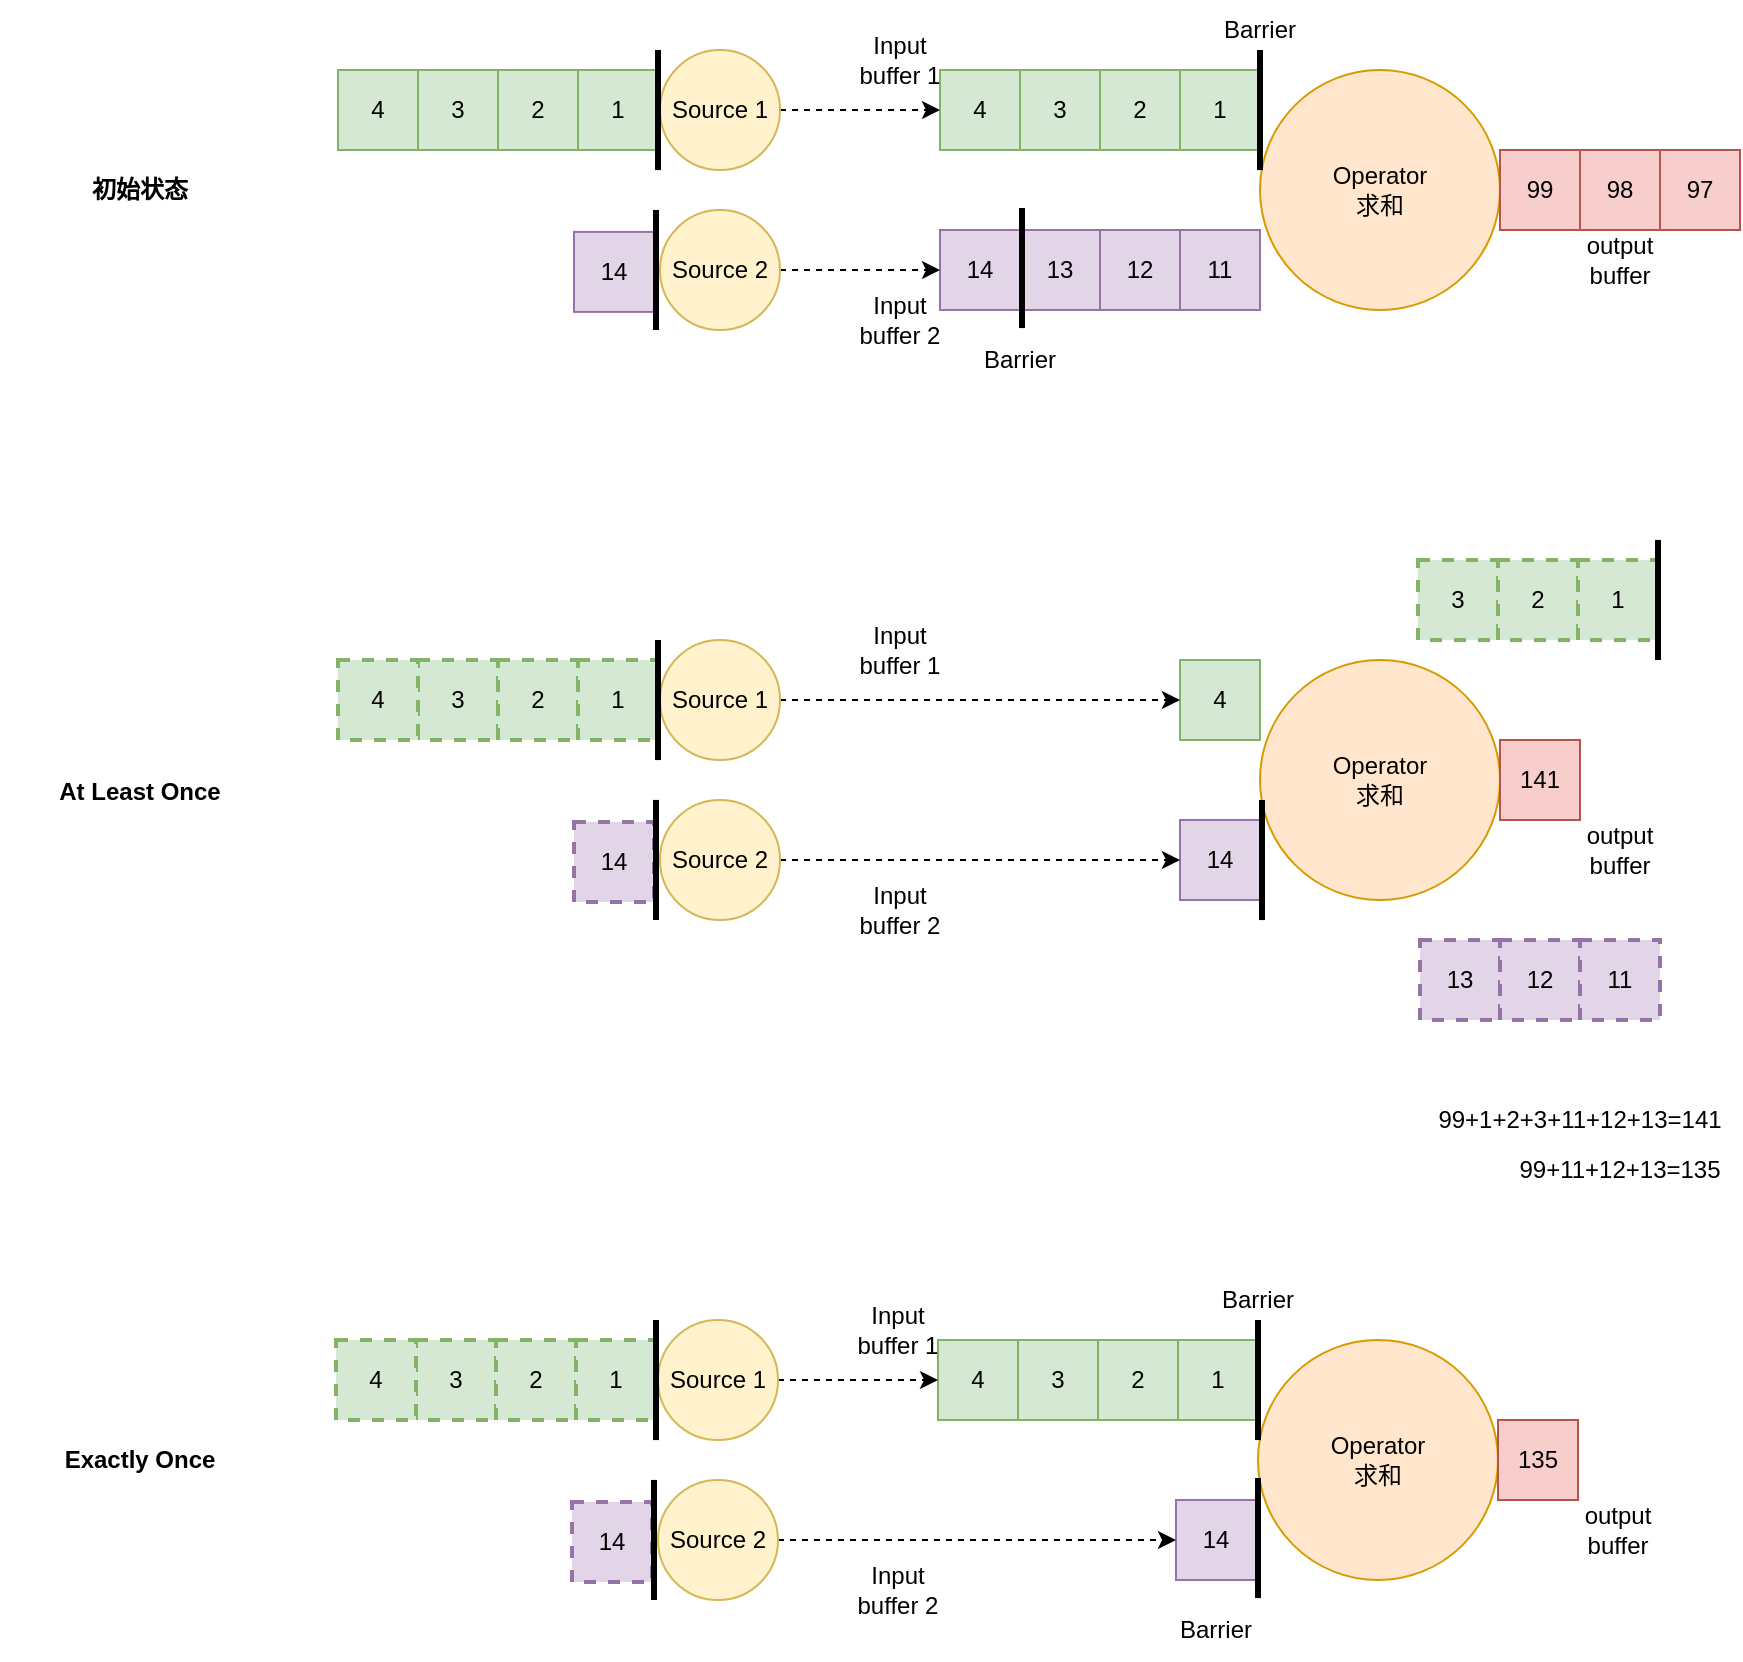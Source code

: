 <mxfile version="16.2.6" type="github">
  <diagram id="EfMLN7ML_alIv2Zv0I-k" name="Page-1">
    <mxGraphModel dx="2833" dy="809" grid="1" gridSize="10" guides="1" tooltips="1" connect="1" arrows="1" fold="1" page="1" pageScale="1" pageWidth="1600" pageHeight="900" background="#FFFFFF" math="0" shadow="0">
      <root>
        <mxCell id="0" />
        <mxCell id="1" parent="0" />
        <mxCell id="dbELcTdfXeRmgaN0v7CK-1" value="&lt;div&gt;Operator&lt;br&gt;&lt;/div&gt;求和" style="ellipse;whiteSpace=wrap;html=1;aspect=fixed;fillColor=#ffe6cc;strokeColor=#d79b00;" parent="1" vertex="1">
          <mxGeometry x="400" y="280" width="120" height="120" as="geometry" />
        </mxCell>
        <mxCell id="dbELcTdfXeRmgaN0v7CK-2" value="3" style="rounded=0;whiteSpace=wrap;html=1;fillColor=#d5e8d4;strokeColor=#82b366;" parent="1" vertex="1">
          <mxGeometry x="280" y="280" width="40" height="40" as="geometry" />
        </mxCell>
        <mxCell id="dbELcTdfXeRmgaN0v7CK-3" value="2" style="rounded=0;whiteSpace=wrap;html=1;fillColor=#d5e8d4;strokeColor=#82b366;" parent="1" vertex="1">
          <mxGeometry x="320" y="280" width="40" height="40" as="geometry" />
        </mxCell>
        <mxCell id="dbELcTdfXeRmgaN0v7CK-4" value="1" style="rounded=0;whiteSpace=wrap;html=1;fillColor=#d5e8d4;strokeColor=#82b366;" parent="1" vertex="1">
          <mxGeometry x="360" y="280" width="40" height="40" as="geometry" />
        </mxCell>
        <mxCell id="dbELcTdfXeRmgaN0v7CK-5" value="4" style="rounded=0;whiteSpace=wrap;html=1;fillColor=#d5e8d4;strokeColor=#82b366;" parent="1" vertex="1">
          <mxGeometry x="240" y="280" width="40" height="40" as="geometry" />
        </mxCell>
        <mxCell id="dbELcTdfXeRmgaN0v7CK-6" value="13" style="rounded=0;whiteSpace=wrap;html=1;fillColor=#e1d5e7;strokeColor=#9673a6;" parent="1" vertex="1">
          <mxGeometry x="280" y="360" width="40" height="40" as="geometry" />
        </mxCell>
        <mxCell id="dbELcTdfXeRmgaN0v7CK-7" value="12" style="rounded=0;whiteSpace=wrap;html=1;fillColor=#e1d5e7;strokeColor=#9673a6;" parent="1" vertex="1">
          <mxGeometry x="320" y="360" width="40" height="40" as="geometry" />
        </mxCell>
        <mxCell id="dbELcTdfXeRmgaN0v7CK-8" value="11" style="rounded=0;whiteSpace=wrap;html=1;fillColor=#e1d5e7;strokeColor=#9673a6;" parent="1" vertex="1">
          <mxGeometry x="360" y="360" width="40" height="40" as="geometry" />
        </mxCell>
        <mxCell id="dbELcTdfXeRmgaN0v7CK-9" value="14" style="rounded=0;whiteSpace=wrap;html=1;fillColor=#e1d5e7;strokeColor=#9673a6;" parent="1" vertex="1">
          <mxGeometry x="240" y="360" width="40" height="40" as="geometry" />
        </mxCell>
        <mxCell id="dbELcTdfXeRmgaN0v7CK-10" value="" style="endArrow=none;html=1;rounded=0;strokeWidth=3;exitX=0;exitY=0.417;exitDx=0;exitDy=0;exitPerimeter=0;" parent="1" source="dbELcTdfXeRmgaN0v7CK-1" edge="1">
          <mxGeometry width="50" height="50" relative="1" as="geometry">
            <mxPoint x="360" y="330" as="sourcePoint" />
            <mxPoint x="400" y="270" as="targetPoint" />
          </mxGeometry>
        </mxCell>
        <mxCell id="dbELcTdfXeRmgaN0v7CK-11" value="" style="endArrow=none;html=1;rounded=0;strokeWidth=3;exitX=0;exitY=0.417;exitDx=0;exitDy=0;exitPerimeter=0;" parent="1" edge="1">
          <mxGeometry width="50" height="50" relative="1" as="geometry">
            <mxPoint x="281" y="409.04" as="sourcePoint" />
            <mxPoint x="281" y="349" as="targetPoint" />
          </mxGeometry>
        </mxCell>
        <mxCell id="dbELcTdfXeRmgaN0v7CK-12" value="Barrier" style="text;html=1;strokeColor=none;fillColor=none;align=center;verticalAlign=middle;whiteSpace=wrap;rounded=0;" parent="1" vertex="1">
          <mxGeometry x="370" y="245" width="60" height="30" as="geometry" />
        </mxCell>
        <mxCell id="dbELcTdfXeRmgaN0v7CK-13" value="Barrier" style="text;html=1;strokeColor=none;fillColor=none;align=center;verticalAlign=middle;whiteSpace=wrap;rounded=0;" parent="1" vertex="1">
          <mxGeometry x="250" y="410" width="60" height="30" as="geometry" />
        </mxCell>
        <mxCell id="dbELcTdfXeRmgaN0v7CK-14" value="98" style="rounded=0;whiteSpace=wrap;html=1;fillColor=#f8cecc;strokeColor=#b85450;" parent="1" vertex="1">
          <mxGeometry x="560" y="320" width="40" height="40" as="geometry" />
        </mxCell>
        <mxCell id="dbELcTdfXeRmgaN0v7CK-15" value="97" style="rounded=0;whiteSpace=wrap;html=1;fillColor=#f8cecc;strokeColor=#b85450;" parent="1" vertex="1">
          <mxGeometry x="600" y="320" width="40" height="40" as="geometry" />
        </mxCell>
        <mxCell id="dbELcTdfXeRmgaN0v7CK-16" value="99" style="rounded=0;whiteSpace=wrap;html=1;fillColor=#f8cecc;strokeColor=#b85450;" parent="1" vertex="1">
          <mxGeometry x="520" y="320" width="40" height="40" as="geometry" />
        </mxCell>
        <mxCell id="dbELcTdfXeRmgaN0v7CK-17" value="Input buffer 1" style="text;html=1;strokeColor=none;fillColor=none;align=center;verticalAlign=middle;whiteSpace=wrap;rounded=0;" parent="1" vertex="1">
          <mxGeometry x="190" y="260" width="60" height="30" as="geometry" />
        </mxCell>
        <mxCell id="dbELcTdfXeRmgaN0v7CK-18" value="Input buffer 2" style="text;html=1;strokeColor=none;fillColor=none;align=center;verticalAlign=middle;whiteSpace=wrap;rounded=0;" parent="1" vertex="1">
          <mxGeometry x="190" y="390" width="60" height="30" as="geometry" />
        </mxCell>
        <mxCell id="dbELcTdfXeRmgaN0v7CK-19" value="output buffer" style="text;html=1;strokeColor=none;fillColor=none;align=center;verticalAlign=middle;whiteSpace=wrap;rounded=0;" parent="1" vertex="1">
          <mxGeometry x="550" y="360" width="60" height="30" as="geometry" />
        </mxCell>
        <mxCell id="dbELcTdfXeRmgaN0v7CK-26" style="edgeStyle=orthogonalEdgeStyle;rounded=0;orthogonalLoop=1;jettySize=auto;html=1;exitX=1;exitY=0.5;exitDx=0;exitDy=0;entryX=0;entryY=0.5;entryDx=0;entryDy=0;strokeWidth=1;dashed=1;" parent="1" source="dbELcTdfXeRmgaN0v7CK-20" target="dbELcTdfXeRmgaN0v7CK-5" edge="1">
          <mxGeometry relative="1" as="geometry" />
        </mxCell>
        <mxCell id="dbELcTdfXeRmgaN0v7CK-20" value="Source 1" style="ellipse;whiteSpace=wrap;html=1;aspect=fixed;fillColor=#fff2cc;strokeColor=#d6b656;" parent="1" vertex="1">
          <mxGeometry x="100" y="270" width="60" height="60" as="geometry" />
        </mxCell>
        <mxCell id="dbELcTdfXeRmgaN0v7CK-27" style="edgeStyle=orthogonalEdgeStyle;rounded=0;orthogonalLoop=1;jettySize=auto;html=1;exitX=1;exitY=0.5;exitDx=0;exitDy=0;entryX=0;entryY=0.5;entryDx=0;entryDy=0;dashed=1;strokeWidth=1;" parent="1" source="dbELcTdfXeRmgaN0v7CK-25" target="dbELcTdfXeRmgaN0v7CK-9" edge="1">
          <mxGeometry relative="1" as="geometry" />
        </mxCell>
        <mxCell id="dbELcTdfXeRmgaN0v7CK-25" value="Source 2" style="ellipse;whiteSpace=wrap;html=1;aspect=fixed;fillColor=#fff2cc;strokeColor=#d6b656;" parent="1" vertex="1">
          <mxGeometry x="100" y="350" width="60" height="60" as="geometry" />
        </mxCell>
        <mxCell id="dbELcTdfXeRmgaN0v7CK-28" value="&lt;div&gt;Operator &lt;br&gt;&lt;/div&gt;&lt;div&gt;求和&lt;br&gt;&lt;/div&gt;" style="ellipse;whiteSpace=wrap;html=1;aspect=fixed;fillColor=#ffe6cc;strokeColor=#d79b00;" parent="1" vertex="1">
          <mxGeometry x="400" y="575" width="120" height="120" as="geometry" />
        </mxCell>
        <mxCell id="dbELcTdfXeRmgaN0v7CK-29" value="3" style="rounded=0;whiteSpace=wrap;html=1;fillColor=#d5e8d4;strokeColor=#82b366;dashed=1;strokeWidth=2;" parent="1" vertex="1">
          <mxGeometry x="479" y="524.96" width="40" height="40" as="geometry" />
        </mxCell>
        <mxCell id="dbELcTdfXeRmgaN0v7CK-30" value="2" style="rounded=0;whiteSpace=wrap;html=1;fillColor=#d5e8d4;strokeColor=#82b366;dashed=1;strokeWidth=2;" parent="1" vertex="1">
          <mxGeometry x="519" y="524.96" width="40" height="40" as="geometry" />
        </mxCell>
        <mxCell id="dbELcTdfXeRmgaN0v7CK-31" value="1" style="rounded=0;whiteSpace=wrap;html=1;fillColor=#d5e8d4;strokeColor=#82b366;dashed=1;strokeWidth=2;" parent="1" vertex="1">
          <mxGeometry x="559" y="524.96" width="40" height="40" as="geometry" />
        </mxCell>
        <mxCell id="dbELcTdfXeRmgaN0v7CK-32" value="4" style="rounded=0;whiteSpace=wrap;html=1;fillColor=#d5e8d4;strokeColor=#82b366;" parent="1" vertex="1">
          <mxGeometry x="360" y="575" width="40" height="40" as="geometry" />
        </mxCell>
        <mxCell id="dbELcTdfXeRmgaN0v7CK-33" value="13" style="rounded=0;whiteSpace=wrap;html=1;fillColor=#e1d5e7;strokeColor=#9673a6;dashed=1;strokeWidth=2;" parent="1" vertex="1">
          <mxGeometry x="480" y="715" width="40" height="40" as="geometry" />
        </mxCell>
        <mxCell id="dbELcTdfXeRmgaN0v7CK-34" value="12" style="rounded=0;whiteSpace=wrap;html=1;fillColor=#e1d5e7;strokeColor=#9673a6;dashed=1;strokeWidth=2;" parent="1" vertex="1">
          <mxGeometry x="520" y="715" width="40" height="40" as="geometry" />
        </mxCell>
        <mxCell id="dbELcTdfXeRmgaN0v7CK-35" value="11" style="rounded=0;whiteSpace=wrap;html=1;fillColor=#e1d5e7;strokeColor=#9673a6;dashed=1;strokeWidth=2;" parent="1" vertex="1">
          <mxGeometry x="560" y="715" width="40" height="40" as="geometry" />
        </mxCell>
        <mxCell id="dbELcTdfXeRmgaN0v7CK-36" value="14" style="rounded=0;whiteSpace=wrap;html=1;fillColor=#e1d5e7;strokeColor=#9673a6;" parent="1" vertex="1">
          <mxGeometry x="360" y="655" width="40" height="40" as="geometry" />
        </mxCell>
        <mxCell id="dbELcTdfXeRmgaN0v7CK-37" value="" style="endArrow=none;html=1;rounded=0;strokeWidth=3;exitX=0;exitY=0.417;exitDx=0;exitDy=0;exitPerimeter=0;" parent="1" edge="1">
          <mxGeometry width="50" height="50" relative="1" as="geometry">
            <mxPoint x="599" y="575" as="sourcePoint" />
            <mxPoint x="599" y="514.96" as="targetPoint" />
          </mxGeometry>
        </mxCell>
        <mxCell id="dbELcTdfXeRmgaN0v7CK-38" value="" style="endArrow=none;html=1;rounded=0;strokeWidth=3;exitX=0;exitY=0.417;exitDx=0;exitDy=0;exitPerimeter=0;" parent="1" edge="1">
          <mxGeometry width="50" height="50" relative="1" as="geometry">
            <mxPoint x="401" y="705.04" as="sourcePoint" />
            <mxPoint x="401" y="645" as="targetPoint" />
          </mxGeometry>
        </mxCell>
        <mxCell id="dbELcTdfXeRmgaN0v7CK-42" value="141" style="rounded=0;whiteSpace=wrap;html=1;fillColor=#f8cecc;strokeColor=#b85450;" parent="1" vertex="1">
          <mxGeometry x="520" y="615" width="40" height="40" as="geometry" />
        </mxCell>
        <mxCell id="dbELcTdfXeRmgaN0v7CK-43" value="Input buffer 1" style="text;html=1;strokeColor=none;fillColor=none;align=center;verticalAlign=middle;whiteSpace=wrap;rounded=0;" parent="1" vertex="1">
          <mxGeometry x="190" y="555" width="60" height="30" as="geometry" />
        </mxCell>
        <mxCell id="dbELcTdfXeRmgaN0v7CK-44" value="Input buffer 2" style="text;html=1;strokeColor=none;fillColor=none;align=center;verticalAlign=middle;whiteSpace=wrap;rounded=0;" parent="1" vertex="1">
          <mxGeometry x="190" y="685" width="60" height="30" as="geometry" />
        </mxCell>
        <mxCell id="dbELcTdfXeRmgaN0v7CK-45" value="output buffer" style="text;html=1;strokeColor=none;fillColor=none;align=center;verticalAlign=middle;whiteSpace=wrap;rounded=0;" parent="1" vertex="1">
          <mxGeometry x="550" y="655" width="60" height="30" as="geometry" />
        </mxCell>
        <mxCell id="dbELcTdfXeRmgaN0v7CK-46" style="edgeStyle=orthogonalEdgeStyle;rounded=0;orthogonalLoop=1;jettySize=auto;html=1;exitX=1;exitY=0.5;exitDx=0;exitDy=0;entryX=0;entryY=0.5;entryDx=0;entryDy=0;strokeWidth=1;dashed=1;" parent="1" source="dbELcTdfXeRmgaN0v7CK-47" target="dbELcTdfXeRmgaN0v7CK-32" edge="1">
          <mxGeometry relative="1" as="geometry" />
        </mxCell>
        <mxCell id="dbELcTdfXeRmgaN0v7CK-47" value="Source 1" style="ellipse;whiteSpace=wrap;html=1;aspect=fixed;fillColor=#fff2cc;strokeColor=#d6b656;" parent="1" vertex="1">
          <mxGeometry x="100" y="565" width="60" height="60" as="geometry" />
        </mxCell>
        <mxCell id="dbELcTdfXeRmgaN0v7CK-48" style="edgeStyle=orthogonalEdgeStyle;rounded=0;orthogonalLoop=1;jettySize=auto;html=1;exitX=1;exitY=0.5;exitDx=0;exitDy=0;entryX=0;entryY=0.5;entryDx=0;entryDy=0;dashed=1;strokeWidth=1;" parent="1" source="dbELcTdfXeRmgaN0v7CK-49" target="dbELcTdfXeRmgaN0v7CK-36" edge="1">
          <mxGeometry relative="1" as="geometry" />
        </mxCell>
        <mxCell id="dbELcTdfXeRmgaN0v7CK-49" value="Source 2" style="ellipse;whiteSpace=wrap;html=1;aspect=fixed;fillColor=#fff2cc;strokeColor=#d6b656;" parent="1" vertex="1">
          <mxGeometry x="100" y="645" width="60" height="60" as="geometry" />
        </mxCell>
        <mxCell id="dbELcTdfXeRmgaN0v7CK-55" value="3" style="rounded=0;whiteSpace=wrap;html=1;fillColor=#d5e8d4;strokeColor=#82b366;" parent="1" vertex="1">
          <mxGeometry x="-21" y="280" width="40" height="40" as="geometry" />
        </mxCell>
        <mxCell id="dbELcTdfXeRmgaN0v7CK-56" value="2" style="rounded=0;whiteSpace=wrap;html=1;fillColor=#d5e8d4;strokeColor=#82b366;" parent="1" vertex="1">
          <mxGeometry x="19" y="280" width="40" height="40" as="geometry" />
        </mxCell>
        <mxCell id="dbELcTdfXeRmgaN0v7CK-57" value="1" style="rounded=0;whiteSpace=wrap;html=1;fillColor=#d5e8d4;strokeColor=#82b366;" parent="1" vertex="1">
          <mxGeometry x="59" y="280" width="40" height="40" as="geometry" />
        </mxCell>
        <mxCell id="dbELcTdfXeRmgaN0v7CK-58" value="4" style="rounded=0;whiteSpace=wrap;html=1;fillColor=#d5e8d4;strokeColor=#82b366;" parent="1" vertex="1">
          <mxGeometry x="-61" y="280" width="40" height="40" as="geometry" />
        </mxCell>
        <mxCell id="dbELcTdfXeRmgaN0v7CK-62" value="14" style="rounded=0;whiteSpace=wrap;html=1;fillColor=#e1d5e7;strokeColor=#9673a6;" parent="1" vertex="1">
          <mxGeometry x="57" y="360.96" width="40" height="40" as="geometry" />
        </mxCell>
        <mxCell id="dbELcTdfXeRmgaN0v7CK-63" value="" style="endArrow=none;html=1;rounded=0;strokeWidth=3;exitX=0;exitY=0.417;exitDx=0;exitDy=0;exitPerimeter=0;" parent="1" edge="1">
          <mxGeometry width="50" height="50" relative="1" as="geometry">
            <mxPoint x="99" y="330.04" as="sourcePoint" />
            <mxPoint x="99" y="270" as="targetPoint" />
          </mxGeometry>
        </mxCell>
        <mxCell id="dbELcTdfXeRmgaN0v7CK-64" value="" style="endArrow=none;html=1;rounded=0;strokeWidth=3;exitX=0;exitY=0.417;exitDx=0;exitDy=0;exitPerimeter=0;" parent="1" edge="1">
          <mxGeometry width="50" height="50" relative="1" as="geometry">
            <mxPoint x="98" y="410.0" as="sourcePoint" />
            <mxPoint x="98" y="349.96" as="targetPoint" />
          </mxGeometry>
        </mxCell>
        <mxCell id="dbELcTdfXeRmgaN0v7CK-67" value="3" style="rounded=0;whiteSpace=wrap;html=1;fillColor=#d5e8d4;strokeColor=#82b366;dashed=1;strokeWidth=2;" parent="1" vertex="1">
          <mxGeometry x="-21" y="575" width="40" height="40" as="geometry" />
        </mxCell>
        <mxCell id="dbELcTdfXeRmgaN0v7CK-68" value="2" style="rounded=0;whiteSpace=wrap;html=1;fillColor=#d5e8d4;strokeColor=#82b366;dashed=1;strokeWidth=2;" parent="1" vertex="1">
          <mxGeometry x="19" y="575" width="40" height="40" as="geometry" />
        </mxCell>
        <mxCell id="dbELcTdfXeRmgaN0v7CK-69" value="1" style="rounded=0;whiteSpace=wrap;html=1;fillColor=#d5e8d4;strokeColor=#82b366;dashed=1;strokeWidth=2;" parent="1" vertex="1">
          <mxGeometry x="59" y="575" width="40" height="40" as="geometry" />
        </mxCell>
        <mxCell id="dbELcTdfXeRmgaN0v7CK-70" value="4" style="rounded=0;whiteSpace=wrap;html=1;fillColor=#d5e8d4;strokeColor=#82b366;dashed=1;strokeWidth=2;" parent="1" vertex="1">
          <mxGeometry x="-61" y="575" width="40" height="40" as="geometry" />
        </mxCell>
        <mxCell id="dbELcTdfXeRmgaN0v7CK-71" value="14" style="rounded=0;whiteSpace=wrap;html=1;fillColor=#e1d5e7;strokeColor=#9673a6;strokeWidth=2;dashed=1;" parent="1" vertex="1">
          <mxGeometry x="57" y="655.96" width="40" height="40" as="geometry" />
        </mxCell>
        <mxCell id="dbELcTdfXeRmgaN0v7CK-72" value="" style="endArrow=none;html=1;rounded=0;strokeWidth=3;exitX=0;exitY=0.417;exitDx=0;exitDy=0;exitPerimeter=0;" parent="1" edge="1">
          <mxGeometry width="50" height="50" relative="1" as="geometry">
            <mxPoint x="99" y="625.04" as="sourcePoint" />
            <mxPoint x="99" y="565" as="targetPoint" />
          </mxGeometry>
        </mxCell>
        <mxCell id="dbELcTdfXeRmgaN0v7CK-73" value="" style="endArrow=none;html=1;rounded=0;strokeWidth=3;exitX=0;exitY=0.417;exitDx=0;exitDy=0;exitPerimeter=0;" parent="1" edge="1">
          <mxGeometry width="50" height="50" relative="1" as="geometry">
            <mxPoint x="98" y="705" as="sourcePoint" />
            <mxPoint x="98" y="644.96" as="targetPoint" />
          </mxGeometry>
        </mxCell>
        <mxCell id="dbELcTdfXeRmgaN0v7CK-74" value="99+1+2+3+11+12+13=141" style="text;html=1;strokeColor=none;fillColor=none;align=center;verticalAlign=middle;whiteSpace=wrap;rounded=0;" parent="1" vertex="1">
          <mxGeometry x="480" y="790" width="160" height="30" as="geometry" />
        </mxCell>
        <mxCell id="dbELcTdfXeRmgaN0v7CK-76" value="99+11+12+13=135" style="text;html=1;strokeColor=none;fillColor=none;align=center;verticalAlign=middle;whiteSpace=wrap;rounded=0;" parent="1" vertex="1">
          <mxGeometry x="520" y="815.04" width="120" height="30" as="geometry" />
        </mxCell>
        <mxCell id="WIjb-fkmXjB_v1MrWQip-1" value="&lt;div&gt;Operator&lt;br&gt;&lt;/div&gt;求和" style="ellipse;whiteSpace=wrap;html=1;aspect=fixed;fillColor=#ffe6cc;strokeColor=#d79b00;" vertex="1" parent="1">
          <mxGeometry x="399" y="915" width="120" height="120" as="geometry" />
        </mxCell>
        <mxCell id="WIjb-fkmXjB_v1MrWQip-2" value="3" style="rounded=0;whiteSpace=wrap;html=1;fillColor=#d5e8d4;strokeColor=#82b366;" vertex="1" parent="1">
          <mxGeometry x="279" y="915" width="40" height="40" as="geometry" />
        </mxCell>
        <mxCell id="WIjb-fkmXjB_v1MrWQip-3" value="2" style="rounded=0;whiteSpace=wrap;html=1;fillColor=#d5e8d4;strokeColor=#82b366;" vertex="1" parent="1">
          <mxGeometry x="319" y="915" width="40" height="40" as="geometry" />
        </mxCell>
        <mxCell id="WIjb-fkmXjB_v1MrWQip-4" value="1" style="rounded=0;whiteSpace=wrap;html=1;fillColor=#d5e8d4;strokeColor=#82b366;" vertex="1" parent="1">
          <mxGeometry x="359" y="915" width="40" height="40" as="geometry" />
        </mxCell>
        <mxCell id="WIjb-fkmXjB_v1MrWQip-5" value="4" style="rounded=0;whiteSpace=wrap;html=1;fillColor=#d5e8d4;strokeColor=#82b366;" vertex="1" parent="1">
          <mxGeometry x="239" y="915" width="40" height="40" as="geometry" />
        </mxCell>
        <mxCell id="WIjb-fkmXjB_v1MrWQip-9" value="14" style="rounded=0;whiteSpace=wrap;html=1;fillColor=#e1d5e7;strokeColor=#9673a6;" vertex="1" parent="1">
          <mxGeometry x="358" y="995" width="40" height="40" as="geometry" />
        </mxCell>
        <mxCell id="WIjb-fkmXjB_v1MrWQip-10" value="" style="endArrow=none;html=1;rounded=0;strokeWidth=3;exitX=0;exitY=0.417;exitDx=0;exitDy=0;exitPerimeter=0;" edge="1" parent="1" source="WIjb-fkmXjB_v1MrWQip-1">
          <mxGeometry width="50" height="50" relative="1" as="geometry">
            <mxPoint x="359" y="965" as="sourcePoint" />
            <mxPoint x="399" y="905" as="targetPoint" />
          </mxGeometry>
        </mxCell>
        <mxCell id="WIjb-fkmXjB_v1MrWQip-11" value="" style="endArrow=none;html=1;rounded=0;strokeWidth=3;exitX=0;exitY=0.417;exitDx=0;exitDy=0;exitPerimeter=0;" edge="1" parent="1">
          <mxGeometry width="50" height="50" relative="1" as="geometry">
            <mxPoint x="399" y="1044.04" as="sourcePoint" />
            <mxPoint x="399" y="984" as="targetPoint" />
          </mxGeometry>
        </mxCell>
        <mxCell id="WIjb-fkmXjB_v1MrWQip-12" value="Barrier" style="text;html=1;strokeColor=none;fillColor=none;align=center;verticalAlign=middle;whiteSpace=wrap;rounded=0;" vertex="1" parent="1">
          <mxGeometry x="369" y="880" width="60" height="30" as="geometry" />
        </mxCell>
        <mxCell id="WIjb-fkmXjB_v1MrWQip-13" value="Barrier" style="text;html=1;strokeColor=none;fillColor=none;align=center;verticalAlign=middle;whiteSpace=wrap;rounded=0;" vertex="1" parent="1">
          <mxGeometry x="348" y="1045" width="60" height="30" as="geometry" />
        </mxCell>
        <mxCell id="WIjb-fkmXjB_v1MrWQip-16" value="135" style="rounded=0;whiteSpace=wrap;html=1;fillColor=#f8cecc;strokeColor=#b85450;" vertex="1" parent="1">
          <mxGeometry x="519" y="955" width="40" height="40" as="geometry" />
        </mxCell>
        <mxCell id="WIjb-fkmXjB_v1MrWQip-17" value="Input buffer 1" style="text;html=1;strokeColor=none;fillColor=none;align=center;verticalAlign=middle;whiteSpace=wrap;rounded=0;" vertex="1" parent="1">
          <mxGeometry x="189" y="895" width="60" height="30" as="geometry" />
        </mxCell>
        <mxCell id="WIjb-fkmXjB_v1MrWQip-18" value="Input buffer 2" style="text;html=1;strokeColor=none;fillColor=none;align=center;verticalAlign=middle;whiteSpace=wrap;rounded=0;" vertex="1" parent="1">
          <mxGeometry x="189" y="1025" width="60" height="30" as="geometry" />
        </mxCell>
        <mxCell id="WIjb-fkmXjB_v1MrWQip-19" value="output buffer" style="text;html=1;strokeColor=none;fillColor=none;align=center;verticalAlign=middle;whiteSpace=wrap;rounded=0;" vertex="1" parent="1">
          <mxGeometry x="549" y="995" width="60" height="30" as="geometry" />
        </mxCell>
        <mxCell id="WIjb-fkmXjB_v1MrWQip-20" style="edgeStyle=orthogonalEdgeStyle;rounded=0;orthogonalLoop=1;jettySize=auto;html=1;exitX=1;exitY=0.5;exitDx=0;exitDy=0;entryX=0;entryY=0.5;entryDx=0;entryDy=0;strokeWidth=1;dashed=1;" edge="1" parent="1" source="WIjb-fkmXjB_v1MrWQip-21" target="WIjb-fkmXjB_v1MrWQip-5">
          <mxGeometry relative="1" as="geometry" />
        </mxCell>
        <mxCell id="WIjb-fkmXjB_v1MrWQip-21" value="Source 1" style="ellipse;whiteSpace=wrap;html=1;aspect=fixed;fillColor=#fff2cc;strokeColor=#d6b656;" vertex="1" parent="1">
          <mxGeometry x="99" y="905" width="60" height="60" as="geometry" />
        </mxCell>
        <mxCell id="WIjb-fkmXjB_v1MrWQip-22" style="edgeStyle=orthogonalEdgeStyle;rounded=0;orthogonalLoop=1;jettySize=auto;html=1;exitX=1;exitY=0.5;exitDx=0;exitDy=0;entryX=0;entryY=0.5;entryDx=0;entryDy=0;dashed=1;strokeWidth=1;" edge="1" parent="1" source="WIjb-fkmXjB_v1MrWQip-23" target="WIjb-fkmXjB_v1MrWQip-9">
          <mxGeometry relative="1" as="geometry" />
        </mxCell>
        <mxCell id="WIjb-fkmXjB_v1MrWQip-23" value="Source 2" style="ellipse;whiteSpace=wrap;html=1;aspect=fixed;fillColor=#fff2cc;strokeColor=#d6b656;" vertex="1" parent="1">
          <mxGeometry x="99" y="985" width="60" height="60" as="geometry" />
        </mxCell>
        <mxCell id="WIjb-fkmXjB_v1MrWQip-24" value="3" style="rounded=0;whiteSpace=wrap;html=1;fillColor=#d5e8d4;strokeColor=#82b366;dashed=1;strokeWidth=2;" vertex="1" parent="1">
          <mxGeometry x="-22" y="915" width="40" height="40" as="geometry" />
        </mxCell>
        <mxCell id="WIjb-fkmXjB_v1MrWQip-25" value="2" style="rounded=0;whiteSpace=wrap;html=1;fillColor=#d5e8d4;strokeColor=#82b366;dashed=1;strokeWidth=2;" vertex="1" parent="1">
          <mxGeometry x="18" y="915" width="40" height="40" as="geometry" />
        </mxCell>
        <mxCell id="WIjb-fkmXjB_v1MrWQip-26" value="1" style="rounded=0;whiteSpace=wrap;html=1;fillColor=#d5e8d4;strokeColor=#82b366;dashed=1;strokeWidth=2;" vertex="1" parent="1">
          <mxGeometry x="58" y="915" width="40" height="40" as="geometry" />
        </mxCell>
        <mxCell id="WIjb-fkmXjB_v1MrWQip-27" value="4" style="rounded=0;whiteSpace=wrap;html=1;fillColor=#d5e8d4;strokeColor=#82b366;dashed=1;strokeWidth=2;" vertex="1" parent="1">
          <mxGeometry x="-62" y="915" width="40" height="40" as="geometry" />
        </mxCell>
        <mxCell id="WIjb-fkmXjB_v1MrWQip-28" value="14" style="rounded=0;whiteSpace=wrap;html=1;fillColor=#e1d5e7;strokeColor=#9673a6;dashed=1;strokeWidth=2;" vertex="1" parent="1">
          <mxGeometry x="56" y="995.96" width="40" height="40" as="geometry" />
        </mxCell>
        <mxCell id="WIjb-fkmXjB_v1MrWQip-29" value="" style="endArrow=none;html=1;rounded=0;strokeWidth=3;exitX=0;exitY=0.417;exitDx=0;exitDy=0;exitPerimeter=0;" edge="1" parent="1">
          <mxGeometry width="50" height="50" relative="1" as="geometry">
            <mxPoint x="98" y="965.04" as="sourcePoint" />
            <mxPoint x="98" y="905" as="targetPoint" />
          </mxGeometry>
        </mxCell>
        <mxCell id="WIjb-fkmXjB_v1MrWQip-30" value="" style="endArrow=none;html=1;rounded=0;strokeWidth=3;exitX=0;exitY=0.417;exitDx=0;exitDy=0;exitPerimeter=0;" edge="1" parent="1">
          <mxGeometry width="50" height="50" relative="1" as="geometry">
            <mxPoint x="97" y="1045" as="sourcePoint" />
            <mxPoint x="97" y="984.96" as="targetPoint" />
          </mxGeometry>
        </mxCell>
        <mxCell id="WIjb-fkmXjB_v1MrWQip-31" value="At Least Once" style="text;html=1;align=center;verticalAlign=middle;whiteSpace=wrap;rounded=0;fontStyle=1;labelBackgroundColor=none;labelBorderColor=none;" vertex="1" parent="1">
          <mxGeometry x="-230" y="625.96" width="140" height="30" as="geometry" />
        </mxCell>
        <mxCell id="WIjb-fkmXjB_v1MrWQip-32" value="初始状态" style="text;html=1;align=center;verticalAlign=middle;whiteSpace=wrap;rounded=0;fontStyle=1;labelBackgroundColor=none;labelBorderColor=none;" vertex="1" parent="1">
          <mxGeometry x="-230" y="325.0" width="140" height="30" as="geometry" />
        </mxCell>
        <mxCell id="WIjb-fkmXjB_v1MrWQip-33" value="Exactly Once" style="text;html=1;align=center;verticalAlign=middle;whiteSpace=wrap;rounded=0;fontStyle=1;labelBackgroundColor=none;labelBorderColor=none;" vertex="1" parent="1">
          <mxGeometry x="-230" y="960" width="140" height="30" as="geometry" />
        </mxCell>
      </root>
    </mxGraphModel>
  </diagram>
</mxfile>

